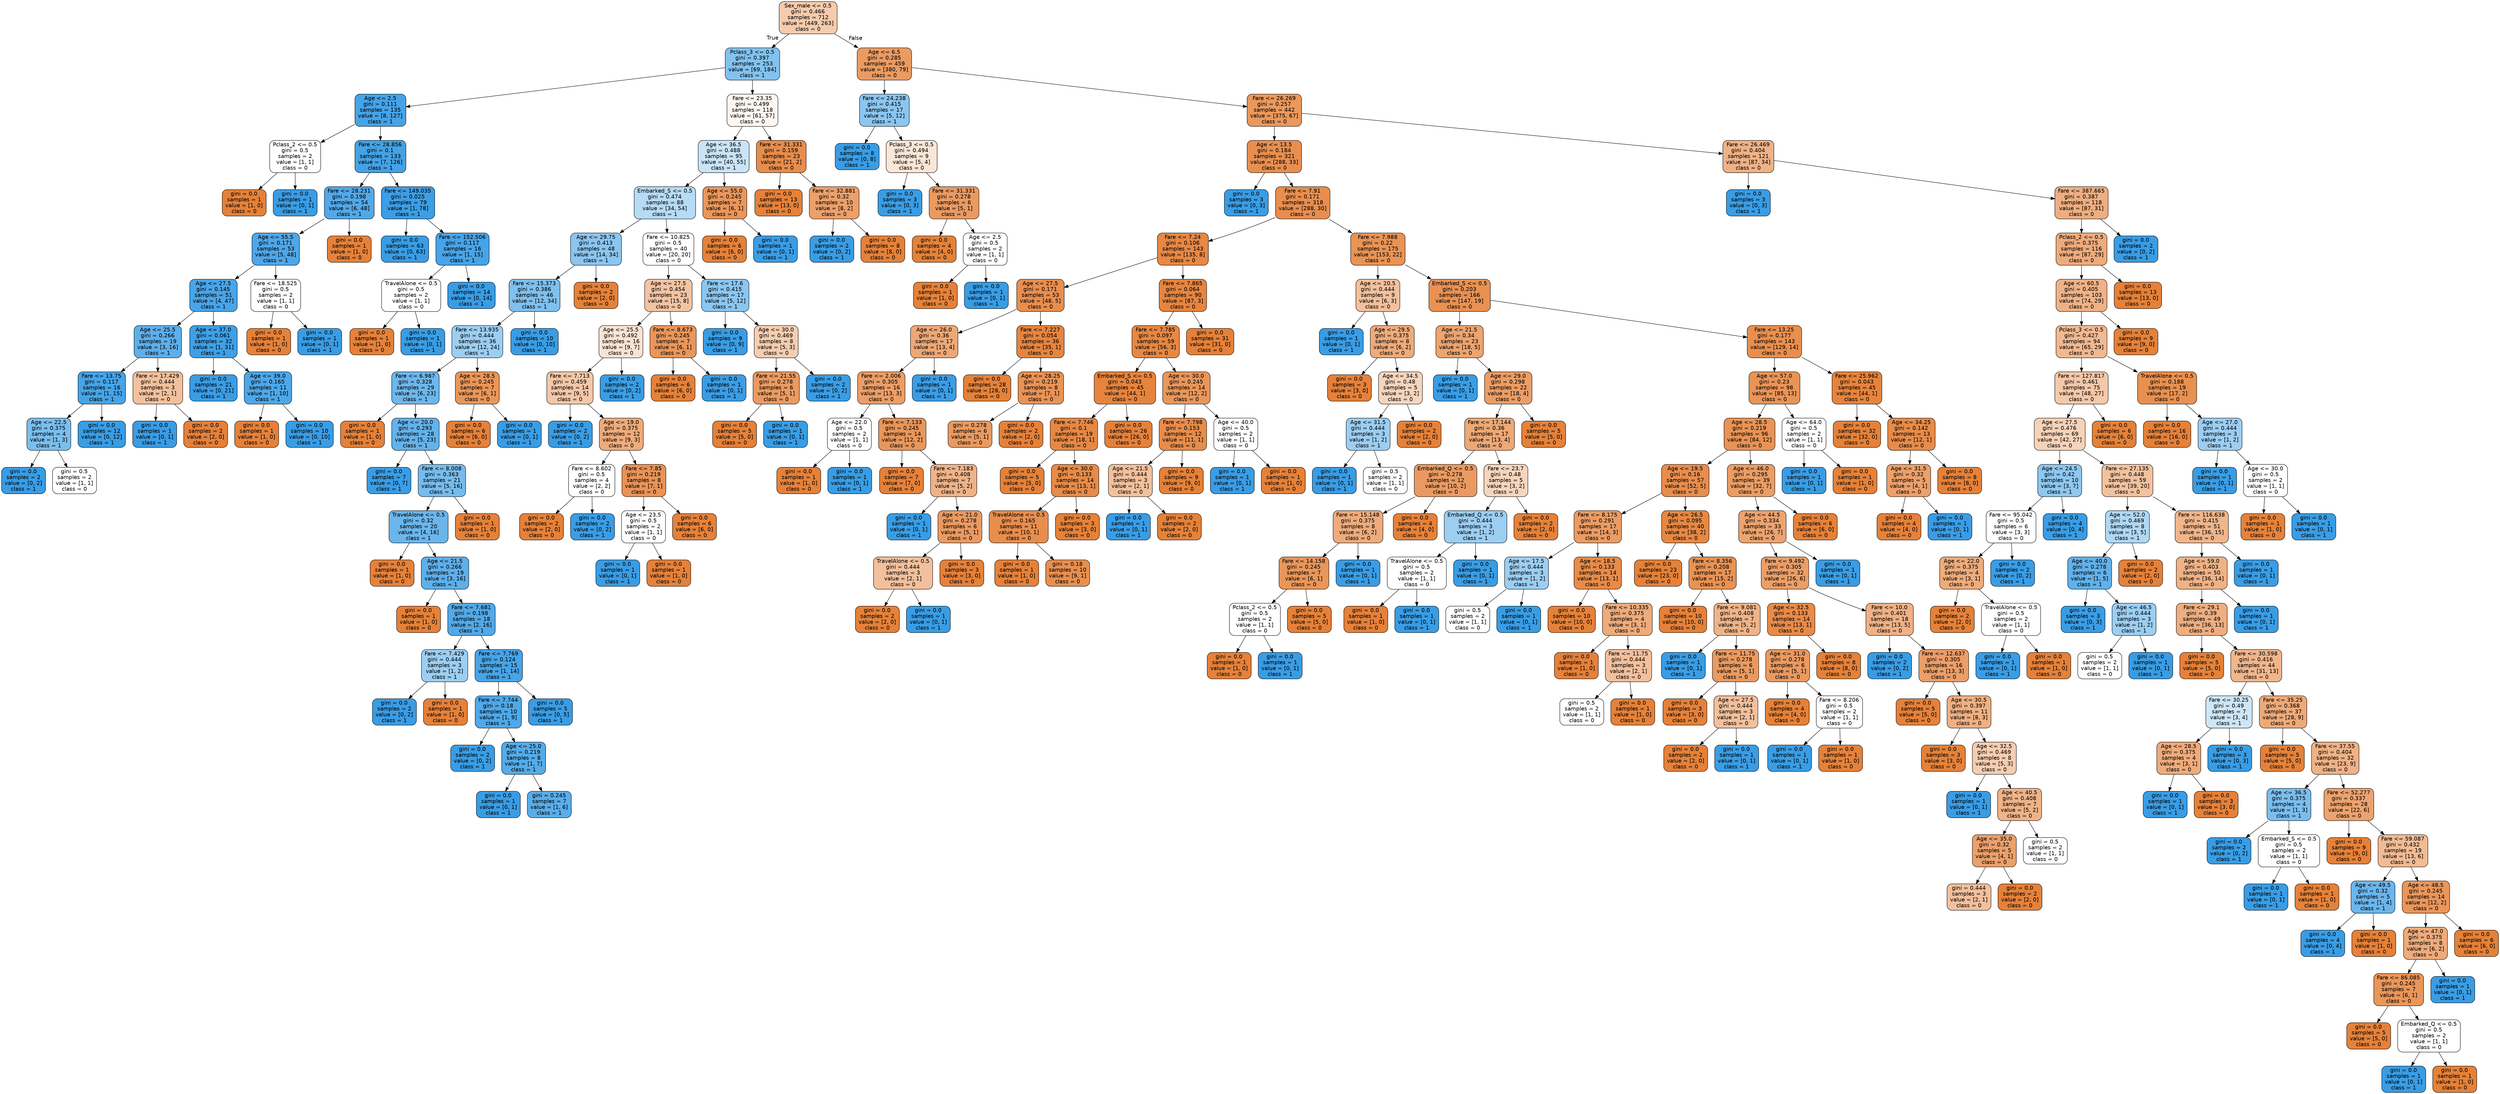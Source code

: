 digraph Tree {
node [shape=box, style="filled, rounded", color="black", fontname=helvetica] ;
edge [fontname=helvetica] ;
0 [label="Sex_male <= 0.5\ngini = 0.466\nsamples = 712\nvalue = [449, 263]\nclass = 0", fillcolor="#f4cbad"] ;
1 [label="Pclass_3 <= 0.5\ngini = 0.397\nsamples = 253\nvalue = [69, 184]\nclass = 1", fillcolor="#83c2ef"] ;
0 -> 1 [labeldistance=2.5, labelangle=45, headlabel="True"] ;
2 [label="Age <= 2.5\ngini = 0.111\nsamples = 135\nvalue = [8, 127]\nclass = 1", fillcolor="#45a3e7"] ;
1 -> 2 ;
3 [label="Pclass_2 <= 0.5\ngini = 0.5\nsamples = 2\nvalue = [1, 1]\nclass = 0", fillcolor="#ffffff"] ;
2 -> 3 ;
4 [label="gini = 0.0\nsamples = 1\nvalue = [1, 0]\nclass = 0", fillcolor="#e58139"] ;
3 -> 4 ;
5 [label="gini = 0.0\nsamples = 1\nvalue = [0, 1]\nclass = 1", fillcolor="#399de5"] ;
3 -> 5 ;
6 [label="Fare <= 28.856\ngini = 0.1\nsamples = 133\nvalue = [7, 126]\nclass = 1", fillcolor="#44a2e6"] ;
2 -> 6 ;
7 [label="Fare <= 28.231\ngini = 0.198\nsamples = 54\nvalue = [6, 48]\nclass = 1", fillcolor="#52a9e8"] ;
6 -> 7 ;
8 [label="Age <= 55.5\ngini = 0.171\nsamples = 53\nvalue = [5, 48]\nclass = 1", fillcolor="#4ea7e8"] ;
7 -> 8 ;
9 [label="Age <= 27.5\ngini = 0.145\nsamples = 51\nvalue = [4, 47]\nclass = 1", fillcolor="#4aa5e7"] ;
8 -> 9 ;
10 [label="Age <= 25.5\ngini = 0.266\nsamples = 19\nvalue = [3, 16]\nclass = 1", fillcolor="#5eafea"] ;
9 -> 10 ;
11 [label="Fare <= 13.75\ngini = 0.117\nsamples = 16\nvalue = [1, 15]\nclass = 1", fillcolor="#46a4e7"] ;
10 -> 11 ;
12 [label="Age <= 22.5\ngini = 0.375\nsamples = 4\nvalue = [1, 3]\nclass = 1", fillcolor="#7bbeee"] ;
11 -> 12 ;
13 [label="gini = 0.0\nsamples = 2\nvalue = [0, 2]\nclass = 1", fillcolor="#399de5"] ;
12 -> 13 ;
14 [label="gini = 0.5\nsamples = 2\nvalue = [1, 1]\nclass = 0", fillcolor="#ffffff"] ;
12 -> 14 ;
15 [label="gini = 0.0\nsamples = 12\nvalue = [0, 12]\nclass = 1", fillcolor="#399de5"] ;
11 -> 15 ;
16 [label="Fare <= 17.429\ngini = 0.444\nsamples = 3\nvalue = [2, 1]\nclass = 0", fillcolor="#f2c09c"] ;
10 -> 16 ;
17 [label="gini = 0.0\nsamples = 1\nvalue = [0, 1]\nclass = 1", fillcolor="#399de5"] ;
16 -> 17 ;
18 [label="gini = 0.0\nsamples = 2\nvalue = [2, 0]\nclass = 0", fillcolor="#e58139"] ;
16 -> 18 ;
19 [label="Age <= 37.0\ngini = 0.061\nsamples = 32\nvalue = [1, 31]\nclass = 1", fillcolor="#3fa0e6"] ;
9 -> 19 ;
20 [label="gini = 0.0\nsamples = 21\nvalue = [0, 21]\nclass = 1", fillcolor="#399de5"] ;
19 -> 20 ;
21 [label="Age <= 39.0\ngini = 0.165\nsamples = 11\nvalue = [1, 10]\nclass = 1", fillcolor="#4da7e8"] ;
19 -> 21 ;
22 [label="gini = 0.0\nsamples = 1\nvalue = [1, 0]\nclass = 0", fillcolor="#e58139"] ;
21 -> 22 ;
23 [label="gini = 0.0\nsamples = 10\nvalue = [0, 10]\nclass = 1", fillcolor="#399de5"] ;
21 -> 23 ;
24 [label="Fare <= 18.525\ngini = 0.5\nsamples = 2\nvalue = [1, 1]\nclass = 0", fillcolor="#ffffff"] ;
8 -> 24 ;
25 [label="gini = 0.0\nsamples = 1\nvalue = [1, 0]\nclass = 0", fillcolor="#e58139"] ;
24 -> 25 ;
26 [label="gini = 0.0\nsamples = 1\nvalue = [0, 1]\nclass = 1", fillcolor="#399de5"] ;
24 -> 26 ;
27 [label="gini = 0.0\nsamples = 1\nvalue = [1, 0]\nclass = 0", fillcolor="#e58139"] ;
7 -> 27 ;
28 [label="Fare <= 149.035\ngini = 0.025\nsamples = 79\nvalue = [1, 78]\nclass = 1", fillcolor="#3c9ee5"] ;
6 -> 28 ;
29 [label="gini = 0.0\nsamples = 63\nvalue = [0, 63]\nclass = 1", fillcolor="#399de5"] ;
28 -> 29 ;
30 [label="Fare <= 152.506\ngini = 0.117\nsamples = 16\nvalue = [1, 15]\nclass = 1", fillcolor="#46a4e7"] ;
28 -> 30 ;
31 [label="TravelAlone <= 0.5\ngini = 0.5\nsamples = 2\nvalue = [1, 1]\nclass = 0", fillcolor="#ffffff"] ;
30 -> 31 ;
32 [label="gini = 0.0\nsamples = 1\nvalue = [1, 0]\nclass = 0", fillcolor="#e58139"] ;
31 -> 32 ;
33 [label="gini = 0.0\nsamples = 1\nvalue = [0, 1]\nclass = 1", fillcolor="#399de5"] ;
31 -> 33 ;
34 [label="gini = 0.0\nsamples = 14\nvalue = [0, 14]\nclass = 1", fillcolor="#399de5"] ;
30 -> 34 ;
35 [label="Fare <= 23.35\ngini = 0.499\nsamples = 118\nvalue = [61, 57]\nclass = 0", fillcolor="#fdf7f2"] ;
1 -> 35 ;
36 [label="Age <= 36.5\ngini = 0.488\nsamples = 95\nvalue = [40, 55]\nclass = 1", fillcolor="#c9e4f8"] ;
35 -> 36 ;
37 [label="Embarked_S <= 0.5\ngini = 0.474\nsamples = 88\nvalue = [34, 54]\nclass = 1", fillcolor="#b6dbf5"] ;
36 -> 37 ;
38 [label="Age <= 29.75\ngini = 0.413\nsamples = 48\nvalue = [14, 34]\nclass = 1", fillcolor="#8bc5f0"] ;
37 -> 38 ;
39 [label="Fare <= 15.373\ngini = 0.386\nsamples = 46\nvalue = [12, 34]\nclass = 1", fillcolor="#7fc0ee"] ;
38 -> 39 ;
40 [label="Fare <= 13.935\ngini = 0.444\nsamples = 36\nvalue = [12, 24]\nclass = 1", fillcolor="#9ccef2"] ;
39 -> 40 ;
41 [label="Fare <= 6.987\ngini = 0.328\nsamples = 29\nvalue = [6, 23]\nclass = 1", fillcolor="#6db7ec"] ;
40 -> 41 ;
42 [label="gini = 0.0\nsamples = 1\nvalue = [1, 0]\nclass = 0", fillcolor="#e58139"] ;
41 -> 42 ;
43 [label="Age <= 20.0\ngini = 0.293\nsamples = 28\nvalue = [5, 23]\nclass = 1", fillcolor="#64b2eb"] ;
41 -> 43 ;
44 [label="gini = 0.0\nsamples = 7\nvalue = [0, 7]\nclass = 1", fillcolor="#399de5"] ;
43 -> 44 ;
45 [label="Fare <= 8.008\ngini = 0.363\nsamples = 21\nvalue = [5, 16]\nclass = 1", fillcolor="#77bced"] ;
43 -> 45 ;
46 [label="TravelAlone <= 0.5\ngini = 0.32\nsamples = 20\nvalue = [4, 16]\nclass = 1", fillcolor="#6ab6ec"] ;
45 -> 46 ;
47 [label="gini = 0.0\nsamples = 1\nvalue = [1, 0]\nclass = 0", fillcolor="#e58139"] ;
46 -> 47 ;
48 [label="Age <= 21.5\ngini = 0.266\nsamples = 19\nvalue = [3, 16]\nclass = 1", fillcolor="#5eafea"] ;
46 -> 48 ;
49 [label="gini = 0.0\nsamples = 1\nvalue = [1, 0]\nclass = 0", fillcolor="#e58139"] ;
48 -> 49 ;
50 [label="Fare <= 7.681\ngini = 0.198\nsamples = 18\nvalue = [2, 16]\nclass = 1", fillcolor="#52a9e8"] ;
48 -> 50 ;
51 [label="Fare <= 7.429\ngini = 0.444\nsamples = 3\nvalue = [1, 2]\nclass = 1", fillcolor="#9ccef2"] ;
50 -> 51 ;
52 [label="gini = 0.0\nsamples = 2\nvalue = [0, 2]\nclass = 1", fillcolor="#399de5"] ;
51 -> 52 ;
53 [label="gini = 0.0\nsamples = 1\nvalue = [1, 0]\nclass = 0", fillcolor="#e58139"] ;
51 -> 53 ;
54 [label="Fare <= 7.769\ngini = 0.124\nsamples = 15\nvalue = [1, 14]\nclass = 1", fillcolor="#47a4e7"] ;
50 -> 54 ;
55 [label="Fare <= 7.744\ngini = 0.18\nsamples = 10\nvalue = [1, 9]\nclass = 1", fillcolor="#4fa8e8"] ;
54 -> 55 ;
56 [label="gini = 0.0\nsamples = 2\nvalue = [0, 2]\nclass = 1", fillcolor="#399de5"] ;
55 -> 56 ;
57 [label="Age <= 25.0\ngini = 0.219\nsamples = 8\nvalue = [1, 7]\nclass = 1", fillcolor="#55abe9"] ;
55 -> 57 ;
58 [label="gini = 0.0\nsamples = 1\nvalue = [0, 1]\nclass = 1", fillcolor="#399de5"] ;
57 -> 58 ;
59 [label="gini = 0.245\nsamples = 7\nvalue = [1, 6]\nclass = 1", fillcolor="#5aade9"] ;
57 -> 59 ;
60 [label="gini = 0.0\nsamples = 5\nvalue = [0, 5]\nclass = 1", fillcolor="#399de5"] ;
54 -> 60 ;
61 [label="gini = 0.0\nsamples = 1\nvalue = [1, 0]\nclass = 0", fillcolor="#e58139"] ;
45 -> 61 ;
62 [label="Age <= 28.5\ngini = 0.245\nsamples = 7\nvalue = [6, 1]\nclass = 0", fillcolor="#e9965a"] ;
40 -> 62 ;
63 [label="gini = 0.0\nsamples = 6\nvalue = [6, 0]\nclass = 0", fillcolor="#e58139"] ;
62 -> 63 ;
64 [label="gini = 0.0\nsamples = 1\nvalue = [0, 1]\nclass = 1", fillcolor="#399de5"] ;
62 -> 64 ;
65 [label="gini = 0.0\nsamples = 10\nvalue = [0, 10]\nclass = 1", fillcolor="#399de5"] ;
39 -> 65 ;
66 [label="gini = 0.0\nsamples = 2\nvalue = [2, 0]\nclass = 0", fillcolor="#e58139"] ;
38 -> 66 ;
67 [label="Fare <= 10.825\ngini = 0.5\nsamples = 40\nvalue = [20, 20]\nclass = 0", fillcolor="#ffffff"] ;
37 -> 67 ;
68 [label="Age <= 27.5\ngini = 0.454\nsamples = 23\nvalue = [15, 8]\nclass = 0", fillcolor="#f3c4a3"] ;
67 -> 68 ;
69 [label="Age <= 25.5\ngini = 0.492\nsamples = 16\nvalue = [9, 7]\nclass = 0", fillcolor="#f9e3d3"] ;
68 -> 69 ;
70 [label="Fare <= 7.713\ngini = 0.459\nsamples = 14\nvalue = [9, 5]\nclass = 0", fillcolor="#f3c7a7"] ;
69 -> 70 ;
71 [label="gini = 0.0\nsamples = 2\nvalue = [0, 2]\nclass = 1", fillcolor="#399de5"] ;
70 -> 71 ;
72 [label="Age <= 19.0\ngini = 0.375\nsamples = 12\nvalue = [9, 3]\nclass = 0", fillcolor="#eeab7b"] ;
70 -> 72 ;
73 [label="Fare <= 8.602\ngini = 0.5\nsamples = 4\nvalue = [2, 2]\nclass = 0", fillcolor="#ffffff"] ;
72 -> 73 ;
74 [label="gini = 0.0\nsamples = 2\nvalue = [2, 0]\nclass = 0", fillcolor="#e58139"] ;
73 -> 74 ;
75 [label="gini = 0.0\nsamples = 2\nvalue = [0, 2]\nclass = 1", fillcolor="#399de5"] ;
73 -> 75 ;
76 [label="Fare <= 7.85\ngini = 0.219\nsamples = 8\nvalue = [7, 1]\nclass = 0", fillcolor="#e99355"] ;
72 -> 76 ;
77 [label="Age <= 23.5\ngini = 0.5\nsamples = 2\nvalue = [1, 1]\nclass = 0", fillcolor="#ffffff"] ;
76 -> 77 ;
78 [label="gini = 0.0\nsamples = 1\nvalue = [0, 1]\nclass = 1", fillcolor="#399de5"] ;
77 -> 78 ;
79 [label="gini = 0.0\nsamples = 1\nvalue = [1, 0]\nclass = 0", fillcolor="#e58139"] ;
77 -> 79 ;
80 [label="gini = 0.0\nsamples = 6\nvalue = [6, 0]\nclass = 0", fillcolor="#e58139"] ;
76 -> 80 ;
81 [label="gini = 0.0\nsamples = 2\nvalue = [0, 2]\nclass = 1", fillcolor="#399de5"] ;
69 -> 81 ;
82 [label="Fare <= 8.673\ngini = 0.245\nsamples = 7\nvalue = [6, 1]\nclass = 0", fillcolor="#e9965a"] ;
68 -> 82 ;
83 [label="gini = 0.0\nsamples = 6\nvalue = [6, 0]\nclass = 0", fillcolor="#e58139"] ;
82 -> 83 ;
84 [label="gini = 0.0\nsamples = 1\nvalue = [0, 1]\nclass = 1", fillcolor="#399de5"] ;
82 -> 84 ;
85 [label="Fare <= 17.6\ngini = 0.415\nsamples = 17\nvalue = [5, 12]\nclass = 1", fillcolor="#8bc6f0"] ;
67 -> 85 ;
86 [label="gini = 0.0\nsamples = 9\nvalue = [0, 9]\nclass = 1", fillcolor="#399de5"] ;
85 -> 86 ;
87 [label="Age <= 30.0\ngini = 0.469\nsamples = 8\nvalue = [5, 3]\nclass = 0", fillcolor="#f5cdb0"] ;
85 -> 87 ;
88 [label="Fare <= 21.55\ngini = 0.278\nsamples = 6\nvalue = [5, 1]\nclass = 0", fillcolor="#ea9a61"] ;
87 -> 88 ;
89 [label="gini = 0.0\nsamples = 5\nvalue = [5, 0]\nclass = 0", fillcolor="#e58139"] ;
88 -> 89 ;
90 [label="gini = 0.0\nsamples = 1\nvalue = [0, 1]\nclass = 1", fillcolor="#399de5"] ;
88 -> 90 ;
91 [label="gini = 0.0\nsamples = 2\nvalue = [0, 2]\nclass = 1", fillcolor="#399de5"] ;
87 -> 91 ;
92 [label="Age <= 55.0\ngini = 0.245\nsamples = 7\nvalue = [6, 1]\nclass = 0", fillcolor="#e9965a"] ;
36 -> 92 ;
93 [label="gini = 0.0\nsamples = 6\nvalue = [6, 0]\nclass = 0", fillcolor="#e58139"] ;
92 -> 93 ;
94 [label="gini = 0.0\nsamples = 1\nvalue = [0, 1]\nclass = 1", fillcolor="#399de5"] ;
92 -> 94 ;
95 [label="Fare <= 31.331\ngini = 0.159\nsamples = 23\nvalue = [21, 2]\nclass = 0", fillcolor="#e78d4c"] ;
35 -> 95 ;
96 [label="gini = 0.0\nsamples = 13\nvalue = [13, 0]\nclass = 0", fillcolor="#e58139"] ;
95 -> 96 ;
97 [label="Fare <= 32.881\ngini = 0.32\nsamples = 10\nvalue = [8, 2]\nclass = 0", fillcolor="#eca06a"] ;
95 -> 97 ;
98 [label="gini = 0.0\nsamples = 2\nvalue = [0, 2]\nclass = 1", fillcolor="#399de5"] ;
97 -> 98 ;
99 [label="gini = 0.0\nsamples = 8\nvalue = [8, 0]\nclass = 0", fillcolor="#e58139"] ;
97 -> 99 ;
100 [label="Age <= 6.5\ngini = 0.285\nsamples = 459\nvalue = [380, 79]\nclass = 0", fillcolor="#ea9b62"] ;
0 -> 100 [labeldistance=2.5, labelangle=-45, headlabel="False"] ;
101 [label="Fare <= 24.238\ngini = 0.415\nsamples = 17\nvalue = [5, 12]\nclass = 1", fillcolor="#8bc6f0"] ;
100 -> 101 ;
102 [label="gini = 0.0\nsamples = 8\nvalue = [0, 8]\nclass = 1", fillcolor="#399de5"] ;
101 -> 102 ;
103 [label="Pclass_3 <= 0.5\ngini = 0.494\nsamples = 9\nvalue = [5, 4]\nclass = 0", fillcolor="#fae6d7"] ;
101 -> 103 ;
104 [label="gini = 0.0\nsamples = 3\nvalue = [0, 3]\nclass = 1", fillcolor="#399de5"] ;
103 -> 104 ;
105 [label="Fare <= 31.331\ngini = 0.278\nsamples = 6\nvalue = [5, 1]\nclass = 0", fillcolor="#ea9a61"] ;
103 -> 105 ;
106 [label="gini = 0.0\nsamples = 4\nvalue = [4, 0]\nclass = 0", fillcolor="#e58139"] ;
105 -> 106 ;
107 [label="Age <= 2.5\ngini = 0.5\nsamples = 2\nvalue = [1, 1]\nclass = 0", fillcolor="#ffffff"] ;
105 -> 107 ;
108 [label="gini = 0.0\nsamples = 1\nvalue = [1, 0]\nclass = 0", fillcolor="#e58139"] ;
107 -> 108 ;
109 [label="gini = 0.0\nsamples = 1\nvalue = [0, 1]\nclass = 1", fillcolor="#399de5"] ;
107 -> 109 ;
110 [label="Fare <= 26.269\ngini = 0.257\nsamples = 442\nvalue = [375, 67]\nclass = 0", fillcolor="#ea985c"] ;
100 -> 110 ;
111 [label="Age <= 13.5\ngini = 0.184\nsamples = 321\nvalue = [288, 33]\nclass = 0", fillcolor="#e88f50"] ;
110 -> 111 ;
112 [label="gini = 0.0\nsamples = 3\nvalue = [0, 3]\nclass = 1", fillcolor="#399de5"] ;
111 -> 112 ;
113 [label="Fare <= 7.91\ngini = 0.171\nsamples = 318\nvalue = [288, 30]\nclass = 0", fillcolor="#e88e4e"] ;
111 -> 113 ;
114 [label="Fare <= 7.24\ngini = 0.106\nsamples = 143\nvalue = [135, 8]\nclass = 0", fillcolor="#e78845"] ;
113 -> 114 ;
115 [label="Age <= 27.5\ngini = 0.171\nsamples = 53\nvalue = [48, 5]\nclass = 0", fillcolor="#e88e4e"] ;
114 -> 115 ;
116 [label="Age <= 26.0\ngini = 0.36\nsamples = 17\nvalue = [13, 4]\nclass = 0", fillcolor="#eda876"] ;
115 -> 116 ;
117 [label="Fare <= 2.006\ngini = 0.305\nsamples = 16\nvalue = [13, 3]\nclass = 0", fillcolor="#eb9e67"] ;
116 -> 117 ;
118 [label="Age <= 22.0\ngini = 0.5\nsamples = 2\nvalue = [1, 1]\nclass = 0", fillcolor="#ffffff"] ;
117 -> 118 ;
119 [label="gini = 0.0\nsamples = 1\nvalue = [1, 0]\nclass = 0", fillcolor="#e58139"] ;
118 -> 119 ;
120 [label="gini = 0.0\nsamples = 1\nvalue = [0, 1]\nclass = 1", fillcolor="#399de5"] ;
118 -> 120 ;
121 [label="Fare <= 7.133\ngini = 0.245\nsamples = 14\nvalue = [12, 2]\nclass = 0", fillcolor="#e9965a"] ;
117 -> 121 ;
122 [label="gini = 0.0\nsamples = 7\nvalue = [7, 0]\nclass = 0", fillcolor="#e58139"] ;
121 -> 122 ;
123 [label="Fare <= 7.183\ngini = 0.408\nsamples = 7\nvalue = [5, 2]\nclass = 0", fillcolor="#efb388"] ;
121 -> 123 ;
124 [label="gini = 0.0\nsamples = 1\nvalue = [0, 1]\nclass = 1", fillcolor="#399de5"] ;
123 -> 124 ;
125 [label="Age <= 21.0\ngini = 0.278\nsamples = 6\nvalue = [5, 1]\nclass = 0", fillcolor="#ea9a61"] ;
123 -> 125 ;
126 [label="TravelAlone <= 0.5\ngini = 0.444\nsamples = 3\nvalue = [2, 1]\nclass = 0", fillcolor="#f2c09c"] ;
125 -> 126 ;
127 [label="gini = 0.0\nsamples = 2\nvalue = [2, 0]\nclass = 0", fillcolor="#e58139"] ;
126 -> 127 ;
128 [label="gini = 0.0\nsamples = 1\nvalue = [0, 1]\nclass = 1", fillcolor="#399de5"] ;
126 -> 128 ;
129 [label="gini = 0.0\nsamples = 3\nvalue = [3, 0]\nclass = 0", fillcolor="#e58139"] ;
125 -> 129 ;
130 [label="gini = 0.0\nsamples = 1\nvalue = [0, 1]\nclass = 1", fillcolor="#399de5"] ;
116 -> 130 ;
131 [label="Fare <= 7.227\ngini = 0.054\nsamples = 36\nvalue = [35, 1]\nclass = 0", fillcolor="#e6853f"] ;
115 -> 131 ;
132 [label="gini = 0.0\nsamples = 28\nvalue = [28, 0]\nclass = 0", fillcolor="#e58139"] ;
131 -> 132 ;
133 [label="Age <= 28.25\ngini = 0.219\nsamples = 8\nvalue = [7, 1]\nclass = 0", fillcolor="#e99355"] ;
131 -> 133 ;
134 [label="gini = 0.278\nsamples = 6\nvalue = [5, 1]\nclass = 0", fillcolor="#ea9a61"] ;
133 -> 134 ;
135 [label="gini = 0.0\nsamples = 2\nvalue = [2, 0]\nclass = 0", fillcolor="#e58139"] ;
133 -> 135 ;
136 [label="Fare <= 7.865\ngini = 0.064\nsamples = 90\nvalue = [87, 3]\nclass = 0", fillcolor="#e68540"] ;
114 -> 136 ;
137 [label="Fare <= 7.785\ngini = 0.097\nsamples = 59\nvalue = [56, 3]\nclass = 0", fillcolor="#e68844"] ;
136 -> 137 ;
138 [label="Embarked_S <= 0.5\ngini = 0.043\nsamples = 45\nvalue = [44, 1]\nclass = 0", fillcolor="#e6843d"] ;
137 -> 138 ;
139 [label="Fare <= 7.746\ngini = 0.1\nsamples = 19\nvalue = [18, 1]\nclass = 0", fillcolor="#e68844"] ;
138 -> 139 ;
140 [label="gini = 0.0\nsamples = 5\nvalue = [5, 0]\nclass = 0", fillcolor="#e58139"] ;
139 -> 140 ;
141 [label="Age <= 30.0\ngini = 0.133\nsamples = 14\nvalue = [13, 1]\nclass = 0", fillcolor="#e78b48"] ;
139 -> 141 ;
142 [label="TravelAlone <= 0.5\ngini = 0.165\nsamples = 11\nvalue = [10, 1]\nclass = 0", fillcolor="#e88e4d"] ;
141 -> 142 ;
143 [label="gini = 0.0\nsamples = 1\nvalue = [1, 0]\nclass = 0", fillcolor="#e58139"] ;
142 -> 143 ;
144 [label="gini = 0.18\nsamples = 10\nvalue = [9, 1]\nclass = 0", fillcolor="#e88f4f"] ;
142 -> 144 ;
145 [label="gini = 0.0\nsamples = 3\nvalue = [3, 0]\nclass = 0", fillcolor="#e58139"] ;
141 -> 145 ;
146 [label="gini = 0.0\nsamples = 26\nvalue = [26, 0]\nclass = 0", fillcolor="#e58139"] ;
138 -> 146 ;
147 [label="Age <= 30.0\ngini = 0.245\nsamples = 14\nvalue = [12, 2]\nclass = 0", fillcolor="#e9965a"] ;
137 -> 147 ;
148 [label="Fare <= 7.798\ngini = 0.153\nsamples = 12\nvalue = [11, 1]\nclass = 0", fillcolor="#e78c4b"] ;
147 -> 148 ;
149 [label="Age <= 21.5\ngini = 0.444\nsamples = 3\nvalue = [2, 1]\nclass = 0", fillcolor="#f2c09c"] ;
148 -> 149 ;
150 [label="gini = 0.0\nsamples = 1\nvalue = [0, 1]\nclass = 1", fillcolor="#399de5"] ;
149 -> 150 ;
151 [label="gini = 0.0\nsamples = 2\nvalue = [2, 0]\nclass = 0", fillcolor="#e58139"] ;
149 -> 151 ;
152 [label="gini = 0.0\nsamples = 9\nvalue = [9, 0]\nclass = 0", fillcolor="#e58139"] ;
148 -> 152 ;
153 [label="Age <= 40.0\ngini = 0.5\nsamples = 2\nvalue = [1, 1]\nclass = 0", fillcolor="#ffffff"] ;
147 -> 153 ;
154 [label="gini = 0.0\nsamples = 1\nvalue = [0, 1]\nclass = 1", fillcolor="#399de5"] ;
153 -> 154 ;
155 [label="gini = 0.0\nsamples = 1\nvalue = [1, 0]\nclass = 0", fillcolor="#e58139"] ;
153 -> 155 ;
156 [label="gini = 0.0\nsamples = 31\nvalue = [31, 0]\nclass = 0", fillcolor="#e58139"] ;
136 -> 156 ;
157 [label="Fare <= 7.988\ngini = 0.22\nsamples = 175\nvalue = [153, 22]\nclass = 0", fillcolor="#e99355"] ;
113 -> 157 ;
158 [label="Age <= 20.5\ngini = 0.444\nsamples = 9\nvalue = [6, 3]\nclass = 0", fillcolor="#f2c09c"] ;
157 -> 158 ;
159 [label="gini = 0.0\nsamples = 1\nvalue = [0, 1]\nclass = 1", fillcolor="#399de5"] ;
158 -> 159 ;
160 [label="Age <= 29.5\ngini = 0.375\nsamples = 8\nvalue = [6, 2]\nclass = 0", fillcolor="#eeab7b"] ;
158 -> 160 ;
161 [label="gini = 0.0\nsamples = 3\nvalue = [3, 0]\nclass = 0", fillcolor="#e58139"] ;
160 -> 161 ;
162 [label="Age <= 34.5\ngini = 0.48\nsamples = 5\nvalue = [3, 2]\nclass = 0", fillcolor="#f6d5bd"] ;
160 -> 162 ;
163 [label="Age <= 31.5\ngini = 0.444\nsamples = 3\nvalue = [1, 2]\nclass = 1", fillcolor="#9ccef2"] ;
162 -> 163 ;
164 [label="gini = 0.0\nsamples = 1\nvalue = [0, 1]\nclass = 1", fillcolor="#399de5"] ;
163 -> 164 ;
165 [label="gini = 0.5\nsamples = 2\nvalue = [1, 1]\nclass = 0", fillcolor="#ffffff"] ;
163 -> 165 ;
166 [label="gini = 0.0\nsamples = 2\nvalue = [2, 0]\nclass = 0", fillcolor="#e58139"] ;
162 -> 166 ;
167 [label="Embarked_S <= 0.5\ngini = 0.203\nsamples = 166\nvalue = [147, 19]\nclass = 0", fillcolor="#e89153"] ;
157 -> 167 ;
168 [label="Age <= 21.5\ngini = 0.34\nsamples = 23\nvalue = [18, 5]\nclass = 0", fillcolor="#eca470"] ;
167 -> 168 ;
169 [label="gini = 0.0\nsamples = 1\nvalue = [0, 1]\nclass = 1", fillcolor="#399de5"] ;
168 -> 169 ;
170 [label="Age <= 29.0\ngini = 0.298\nsamples = 22\nvalue = [18, 4]\nclass = 0", fillcolor="#eb9d65"] ;
168 -> 170 ;
171 [label="Fare <= 17.144\ngini = 0.36\nsamples = 17\nvalue = [13, 4]\nclass = 0", fillcolor="#eda876"] ;
170 -> 171 ;
172 [label="Embarked_Q <= 0.5\ngini = 0.278\nsamples = 12\nvalue = [10, 2]\nclass = 0", fillcolor="#ea9a61"] ;
171 -> 172 ;
173 [label="Fare <= 15.148\ngini = 0.375\nsamples = 8\nvalue = [6, 2]\nclass = 0", fillcolor="#eeab7b"] ;
172 -> 173 ;
174 [label="Fare <= 14.158\ngini = 0.245\nsamples = 7\nvalue = [6, 1]\nclass = 0", fillcolor="#e9965a"] ;
173 -> 174 ;
175 [label="Pclass_2 <= 0.5\ngini = 0.5\nsamples = 2\nvalue = [1, 1]\nclass = 0", fillcolor="#ffffff"] ;
174 -> 175 ;
176 [label="gini = 0.0\nsamples = 1\nvalue = [1, 0]\nclass = 0", fillcolor="#e58139"] ;
175 -> 176 ;
177 [label="gini = 0.0\nsamples = 1\nvalue = [0, 1]\nclass = 1", fillcolor="#399de5"] ;
175 -> 177 ;
178 [label="gini = 0.0\nsamples = 5\nvalue = [5, 0]\nclass = 0", fillcolor="#e58139"] ;
174 -> 178 ;
179 [label="gini = 0.0\nsamples = 1\nvalue = [0, 1]\nclass = 1", fillcolor="#399de5"] ;
173 -> 179 ;
180 [label="gini = 0.0\nsamples = 4\nvalue = [4, 0]\nclass = 0", fillcolor="#e58139"] ;
172 -> 180 ;
181 [label="Fare <= 23.7\ngini = 0.48\nsamples = 5\nvalue = [3, 2]\nclass = 0", fillcolor="#f6d5bd"] ;
171 -> 181 ;
182 [label="Embarked_Q <= 0.5\ngini = 0.444\nsamples = 3\nvalue = [1, 2]\nclass = 1", fillcolor="#9ccef2"] ;
181 -> 182 ;
183 [label="TravelAlone <= 0.5\ngini = 0.5\nsamples = 2\nvalue = [1, 1]\nclass = 0", fillcolor="#ffffff"] ;
182 -> 183 ;
184 [label="gini = 0.0\nsamples = 1\nvalue = [1, 0]\nclass = 0", fillcolor="#e58139"] ;
183 -> 184 ;
185 [label="gini = 0.0\nsamples = 1\nvalue = [0, 1]\nclass = 1", fillcolor="#399de5"] ;
183 -> 185 ;
186 [label="gini = 0.0\nsamples = 1\nvalue = [0, 1]\nclass = 1", fillcolor="#399de5"] ;
182 -> 186 ;
187 [label="gini = 0.0\nsamples = 2\nvalue = [2, 0]\nclass = 0", fillcolor="#e58139"] ;
181 -> 187 ;
188 [label="gini = 0.0\nsamples = 5\nvalue = [5, 0]\nclass = 0", fillcolor="#e58139"] ;
170 -> 188 ;
189 [label="Fare <= 13.25\ngini = 0.177\nsamples = 143\nvalue = [129, 14]\nclass = 0", fillcolor="#e88f4e"] ;
167 -> 189 ;
190 [label="Age <= 57.0\ngini = 0.23\nsamples = 98\nvalue = [85, 13]\nclass = 0", fillcolor="#e99457"] ;
189 -> 190 ;
191 [label="Age <= 28.5\ngini = 0.219\nsamples = 96\nvalue = [84, 12]\nclass = 0", fillcolor="#e99355"] ;
190 -> 191 ;
192 [label="Age <= 19.5\ngini = 0.16\nsamples = 57\nvalue = [52, 5]\nclass = 0", fillcolor="#e88d4c"] ;
191 -> 192 ;
193 [label="Fare <= 8.175\ngini = 0.291\nsamples = 17\nvalue = [14, 3]\nclass = 0", fillcolor="#eb9c63"] ;
192 -> 193 ;
194 [label="Age <= 17.5\ngini = 0.444\nsamples = 3\nvalue = [1, 2]\nclass = 1", fillcolor="#9ccef2"] ;
193 -> 194 ;
195 [label="gini = 0.5\nsamples = 2\nvalue = [1, 1]\nclass = 0", fillcolor="#ffffff"] ;
194 -> 195 ;
196 [label="gini = 0.0\nsamples = 1\nvalue = [0, 1]\nclass = 1", fillcolor="#399de5"] ;
194 -> 196 ;
197 [label="Age <= 18.5\ngini = 0.133\nsamples = 14\nvalue = [13, 1]\nclass = 0", fillcolor="#e78b48"] ;
193 -> 197 ;
198 [label="gini = 0.0\nsamples = 10\nvalue = [10, 0]\nclass = 0", fillcolor="#e58139"] ;
197 -> 198 ;
199 [label="Fare <= 10.335\ngini = 0.375\nsamples = 4\nvalue = [3, 1]\nclass = 0", fillcolor="#eeab7b"] ;
197 -> 199 ;
200 [label="gini = 0.0\nsamples = 1\nvalue = [1, 0]\nclass = 0", fillcolor="#e58139"] ;
199 -> 200 ;
201 [label="Fare <= 11.75\ngini = 0.444\nsamples = 3\nvalue = [2, 1]\nclass = 0", fillcolor="#f2c09c"] ;
199 -> 201 ;
202 [label="gini = 0.5\nsamples = 2\nvalue = [1, 1]\nclass = 0", fillcolor="#ffffff"] ;
201 -> 202 ;
203 [label="gini = 0.0\nsamples = 1\nvalue = [1, 0]\nclass = 0", fillcolor="#e58139"] ;
201 -> 203 ;
204 [label="Age <= 26.5\ngini = 0.095\nsamples = 40\nvalue = [38, 2]\nclass = 0", fillcolor="#e68843"] ;
192 -> 204 ;
205 [label="gini = 0.0\nsamples = 23\nvalue = [23, 0]\nclass = 0", fillcolor="#e58139"] ;
204 -> 205 ;
206 [label="Fare <= 8.356\ngini = 0.208\nsamples = 17\nvalue = [15, 2]\nclass = 0", fillcolor="#e89253"] ;
204 -> 206 ;
207 [label="gini = 0.0\nsamples = 10\nvalue = [10, 0]\nclass = 0", fillcolor="#e58139"] ;
206 -> 207 ;
208 [label="Fare <= 9.081\ngini = 0.408\nsamples = 7\nvalue = [5, 2]\nclass = 0", fillcolor="#efb388"] ;
206 -> 208 ;
209 [label="gini = 0.0\nsamples = 1\nvalue = [0, 1]\nclass = 1", fillcolor="#399de5"] ;
208 -> 209 ;
210 [label="Fare <= 11.75\ngini = 0.278\nsamples = 6\nvalue = [5, 1]\nclass = 0", fillcolor="#ea9a61"] ;
208 -> 210 ;
211 [label="gini = 0.0\nsamples = 3\nvalue = [3, 0]\nclass = 0", fillcolor="#e58139"] ;
210 -> 211 ;
212 [label="Age <= 27.5\ngini = 0.444\nsamples = 3\nvalue = [2, 1]\nclass = 0", fillcolor="#f2c09c"] ;
210 -> 212 ;
213 [label="gini = 0.0\nsamples = 2\nvalue = [2, 0]\nclass = 0", fillcolor="#e58139"] ;
212 -> 213 ;
214 [label="gini = 0.0\nsamples = 1\nvalue = [0, 1]\nclass = 1", fillcolor="#399de5"] ;
212 -> 214 ;
215 [label="Age <= 46.0\ngini = 0.295\nsamples = 39\nvalue = [32, 7]\nclass = 0", fillcolor="#eb9d64"] ;
191 -> 215 ;
216 [label="Age <= 44.5\ngini = 0.334\nsamples = 33\nvalue = [26, 7]\nclass = 0", fillcolor="#eca36e"] ;
215 -> 216 ;
217 [label="Fare <= 9.492\ngini = 0.305\nsamples = 32\nvalue = [26, 6]\nclass = 0", fillcolor="#eb9e67"] ;
216 -> 217 ;
218 [label="Age <= 32.5\ngini = 0.133\nsamples = 14\nvalue = [13, 1]\nclass = 0", fillcolor="#e78b48"] ;
217 -> 218 ;
219 [label="Age <= 31.0\ngini = 0.278\nsamples = 6\nvalue = [5, 1]\nclass = 0", fillcolor="#ea9a61"] ;
218 -> 219 ;
220 [label="gini = 0.0\nsamples = 4\nvalue = [4, 0]\nclass = 0", fillcolor="#e58139"] ;
219 -> 220 ;
221 [label="Fare <= 8.206\ngini = 0.5\nsamples = 2\nvalue = [1, 1]\nclass = 0", fillcolor="#ffffff"] ;
219 -> 221 ;
222 [label="gini = 0.0\nsamples = 1\nvalue = [0, 1]\nclass = 1", fillcolor="#399de5"] ;
221 -> 222 ;
223 [label="gini = 0.0\nsamples = 1\nvalue = [1, 0]\nclass = 0", fillcolor="#e58139"] ;
221 -> 223 ;
224 [label="gini = 0.0\nsamples = 8\nvalue = [8, 0]\nclass = 0", fillcolor="#e58139"] ;
218 -> 224 ;
225 [label="Fare <= 10.0\ngini = 0.401\nsamples = 18\nvalue = [13, 5]\nclass = 0", fillcolor="#efb185"] ;
217 -> 225 ;
226 [label="gini = 0.0\nsamples = 2\nvalue = [0, 2]\nclass = 1", fillcolor="#399de5"] ;
225 -> 226 ;
227 [label="Fare <= 12.637\ngini = 0.305\nsamples = 16\nvalue = [13, 3]\nclass = 0", fillcolor="#eb9e67"] ;
225 -> 227 ;
228 [label="gini = 0.0\nsamples = 5\nvalue = [5, 0]\nclass = 0", fillcolor="#e58139"] ;
227 -> 228 ;
229 [label="Age <= 30.5\ngini = 0.397\nsamples = 11\nvalue = [8, 3]\nclass = 0", fillcolor="#efb083"] ;
227 -> 229 ;
230 [label="gini = 0.0\nsamples = 3\nvalue = [3, 0]\nclass = 0", fillcolor="#e58139"] ;
229 -> 230 ;
231 [label="Age <= 32.5\ngini = 0.469\nsamples = 8\nvalue = [5, 3]\nclass = 0", fillcolor="#f5cdb0"] ;
229 -> 231 ;
232 [label="gini = 0.0\nsamples = 1\nvalue = [0, 1]\nclass = 1", fillcolor="#399de5"] ;
231 -> 232 ;
233 [label="Age <= 40.5\ngini = 0.408\nsamples = 7\nvalue = [5, 2]\nclass = 0", fillcolor="#efb388"] ;
231 -> 233 ;
234 [label="Age <= 35.0\ngini = 0.32\nsamples = 5\nvalue = [4, 1]\nclass = 0", fillcolor="#eca06a"] ;
233 -> 234 ;
235 [label="gini = 0.444\nsamples = 3\nvalue = [2, 1]\nclass = 0", fillcolor="#f2c09c"] ;
234 -> 235 ;
236 [label="gini = 0.0\nsamples = 2\nvalue = [2, 0]\nclass = 0", fillcolor="#e58139"] ;
234 -> 236 ;
237 [label="gini = 0.5\nsamples = 2\nvalue = [1, 1]\nclass = 0", fillcolor="#ffffff"] ;
233 -> 237 ;
238 [label="gini = 0.0\nsamples = 1\nvalue = [0, 1]\nclass = 1", fillcolor="#399de5"] ;
216 -> 238 ;
239 [label="gini = 0.0\nsamples = 6\nvalue = [6, 0]\nclass = 0", fillcolor="#e58139"] ;
215 -> 239 ;
240 [label="Age <= 64.0\ngini = 0.5\nsamples = 2\nvalue = [1, 1]\nclass = 0", fillcolor="#ffffff"] ;
190 -> 240 ;
241 [label="gini = 0.0\nsamples = 1\nvalue = [0, 1]\nclass = 1", fillcolor="#399de5"] ;
240 -> 241 ;
242 [label="gini = 0.0\nsamples = 1\nvalue = [1, 0]\nclass = 0", fillcolor="#e58139"] ;
240 -> 242 ;
243 [label="Fare <= 25.962\ngini = 0.043\nsamples = 45\nvalue = [44, 1]\nclass = 0", fillcolor="#e6843d"] ;
189 -> 243 ;
244 [label="gini = 0.0\nsamples = 32\nvalue = [32, 0]\nclass = 0", fillcolor="#e58139"] ;
243 -> 244 ;
245 [label="Age <= 34.25\ngini = 0.142\nsamples = 13\nvalue = [12, 1]\nclass = 0", fillcolor="#e78c49"] ;
243 -> 245 ;
246 [label="Age <= 31.5\ngini = 0.32\nsamples = 5\nvalue = [4, 1]\nclass = 0", fillcolor="#eca06a"] ;
245 -> 246 ;
247 [label="gini = 0.0\nsamples = 4\nvalue = [4, 0]\nclass = 0", fillcolor="#e58139"] ;
246 -> 247 ;
248 [label="gini = 0.0\nsamples = 1\nvalue = [0, 1]\nclass = 1", fillcolor="#399de5"] ;
246 -> 248 ;
249 [label="gini = 0.0\nsamples = 8\nvalue = [8, 0]\nclass = 0", fillcolor="#e58139"] ;
245 -> 249 ;
250 [label="Fare <= 26.469\ngini = 0.404\nsamples = 121\nvalue = [87, 34]\nclass = 0", fillcolor="#efb286"] ;
110 -> 250 ;
251 [label="gini = 0.0\nsamples = 3\nvalue = [0, 3]\nclass = 1", fillcolor="#399de5"] ;
250 -> 251 ;
252 [label="Fare <= 387.665\ngini = 0.387\nsamples = 118\nvalue = [87, 31]\nclass = 0", fillcolor="#eeae80"] ;
250 -> 252 ;
253 [label="Pclass_2 <= 0.5\ngini = 0.375\nsamples = 116\nvalue = [87, 29]\nclass = 0", fillcolor="#eeab7b"] ;
252 -> 253 ;
254 [label="Age <= 60.5\ngini = 0.405\nsamples = 103\nvalue = [74, 29]\nclass = 0", fillcolor="#efb287"] ;
253 -> 254 ;
255 [label="Pclass_3 <= 0.5\ngini = 0.427\nsamples = 94\nvalue = [65, 29]\nclass = 0", fillcolor="#f1b991"] ;
254 -> 255 ;
256 [label="Fare <= 127.817\ngini = 0.461\nsamples = 75\nvalue = [48, 27]\nclass = 0", fillcolor="#f4c8a8"] ;
255 -> 256 ;
257 [label="Age <= 27.5\ngini = 0.476\nsamples = 69\nvalue = [42, 27]\nclass = 0", fillcolor="#f6d2b8"] ;
256 -> 257 ;
258 [label="Age <= 24.5\ngini = 0.42\nsamples = 10\nvalue = [3, 7]\nclass = 1", fillcolor="#8ec7f0"] ;
257 -> 258 ;
259 [label="Fare <= 95.042\ngini = 0.5\nsamples = 6\nvalue = [3, 3]\nclass = 0", fillcolor="#ffffff"] ;
258 -> 259 ;
260 [label="Age <= 22.0\ngini = 0.375\nsamples = 4\nvalue = [3, 1]\nclass = 0", fillcolor="#eeab7b"] ;
259 -> 260 ;
261 [label="gini = 0.0\nsamples = 2\nvalue = [2, 0]\nclass = 0", fillcolor="#e58139"] ;
260 -> 261 ;
262 [label="TravelAlone <= 0.5\ngini = 0.5\nsamples = 2\nvalue = [1, 1]\nclass = 0", fillcolor="#ffffff"] ;
260 -> 262 ;
263 [label="gini = 0.0\nsamples = 1\nvalue = [0, 1]\nclass = 1", fillcolor="#399de5"] ;
262 -> 263 ;
264 [label="gini = 0.0\nsamples = 1\nvalue = [1, 0]\nclass = 0", fillcolor="#e58139"] ;
262 -> 264 ;
265 [label="gini = 0.0\nsamples = 2\nvalue = [0, 2]\nclass = 1", fillcolor="#399de5"] ;
259 -> 265 ;
266 [label="gini = 0.0\nsamples = 4\nvalue = [0, 4]\nclass = 1", fillcolor="#399de5"] ;
258 -> 266 ;
267 [label="Fare <= 27.135\ngini = 0.448\nsamples = 59\nvalue = [39, 20]\nclass = 0", fillcolor="#f2c29f"] ;
257 -> 267 ;
268 [label="Age <= 52.0\ngini = 0.469\nsamples = 8\nvalue = [3, 5]\nclass = 1", fillcolor="#b0d8f5"] ;
267 -> 268 ;
269 [label="Age <= 40.0\ngini = 0.278\nsamples = 6\nvalue = [1, 5]\nclass = 1", fillcolor="#61b1ea"] ;
268 -> 269 ;
270 [label="gini = 0.0\nsamples = 3\nvalue = [0, 3]\nclass = 1", fillcolor="#399de5"] ;
269 -> 270 ;
271 [label="Age <= 46.5\ngini = 0.444\nsamples = 3\nvalue = [1, 2]\nclass = 1", fillcolor="#9ccef2"] ;
269 -> 271 ;
272 [label="gini = 0.5\nsamples = 2\nvalue = [1, 1]\nclass = 0", fillcolor="#ffffff"] ;
271 -> 272 ;
273 [label="gini = 0.0\nsamples = 1\nvalue = [0, 1]\nclass = 1", fillcolor="#399de5"] ;
271 -> 273 ;
274 [label="gini = 0.0\nsamples = 2\nvalue = [2, 0]\nclass = 0", fillcolor="#e58139"] ;
268 -> 274 ;
275 [label="Fare <= 116.638\ngini = 0.415\nsamples = 51\nvalue = [36, 15]\nclass = 0", fillcolor="#f0b58b"] ;
267 -> 275 ;
276 [label="Age <= 59.0\ngini = 0.403\nsamples = 50\nvalue = [36, 14]\nclass = 0", fillcolor="#efb286"] ;
275 -> 276 ;
277 [label="Fare <= 29.1\ngini = 0.39\nsamples = 49\nvalue = [36, 13]\nclass = 0", fillcolor="#eeae80"] ;
276 -> 277 ;
278 [label="gini = 0.0\nsamples = 5\nvalue = [5, 0]\nclass = 0", fillcolor="#e58139"] ;
277 -> 278 ;
279 [label="Fare <= 30.598\ngini = 0.416\nsamples = 44\nvalue = [31, 13]\nclass = 0", fillcolor="#f0b68c"] ;
277 -> 279 ;
280 [label="Fare <= 30.25\ngini = 0.49\nsamples = 7\nvalue = [3, 4]\nclass = 1", fillcolor="#cee6f8"] ;
279 -> 280 ;
281 [label="Age <= 28.5\ngini = 0.375\nsamples = 4\nvalue = [3, 1]\nclass = 0", fillcolor="#eeab7b"] ;
280 -> 281 ;
282 [label="gini = 0.0\nsamples = 1\nvalue = [0, 1]\nclass = 1", fillcolor="#399de5"] ;
281 -> 282 ;
283 [label="gini = 0.0\nsamples = 3\nvalue = [3, 0]\nclass = 0", fillcolor="#e58139"] ;
281 -> 283 ;
284 [label="gini = 0.0\nsamples = 3\nvalue = [0, 3]\nclass = 1", fillcolor="#399de5"] ;
280 -> 284 ;
285 [label="Fare <= 35.25\ngini = 0.368\nsamples = 37\nvalue = [28, 9]\nclass = 0", fillcolor="#edaa79"] ;
279 -> 285 ;
286 [label="gini = 0.0\nsamples = 5\nvalue = [5, 0]\nclass = 0", fillcolor="#e58139"] ;
285 -> 286 ;
287 [label="Fare <= 37.55\ngini = 0.404\nsamples = 32\nvalue = [23, 9]\nclass = 0", fillcolor="#efb286"] ;
285 -> 287 ;
288 [label="Age <= 36.5\ngini = 0.375\nsamples = 4\nvalue = [1, 3]\nclass = 1", fillcolor="#7bbeee"] ;
287 -> 288 ;
289 [label="gini = 0.0\nsamples = 2\nvalue = [0, 2]\nclass = 1", fillcolor="#399de5"] ;
288 -> 289 ;
290 [label="Embarked_S <= 0.5\ngini = 0.5\nsamples = 2\nvalue = [1, 1]\nclass = 0", fillcolor="#ffffff"] ;
288 -> 290 ;
291 [label="gini = 0.0\nsamples = 1\nvalue = [0, 1]\nclass = 1", fillcolor="#399de5"] ;
290 -> 291 ;
292 [label="gini = 0.0\nsamples = 1\nvalue = [1, 0]\nclass = 0", fillcolor="#e58139"] ;
290 -> 292 ;
293 [label="Fare <= 52.277\ngini = 0.337\nsamples = 28\nvalue = [22, 6]\nclass = 0", fillcolor="#eca36f"] ;
287 -> 293 ;
294 [label="gini = 0.0\nsamples = 9\nvalue = [9, 0]\nclass = 0", fillcolor="#e58139"] ;
293 -> 294 ;
295 [label="Fare <= 59.087\ngini = 0.432\nsamples = 19\nvalue = [13, 6]\nclass = 0", fillcolor="#f1bb94"] ;
293 -> 295 ;
296 [label="Age <= 49.5\ngini = 0.32\nsamples = 5\nvalue = [1, 4]\nclass = 1", fillcolor="#6ab6ec"] ;
295 -> 296 ;
297 [label="gini = 0.0\nsamples = 4\nvalue = [0, 4]\nclass = 1", fillcolor="#399de5"] ;
296 -> 297 ;
298 [label="gini = 0.0\nsamples = 1\nvalue = [1, 0]\nclass = 0", fillcolor="#e58139"] ;
296 -> 298 ;
299 [label="Age <= 48.5\ngini = 0.245\nsamples = 14\nvalue = [12, 2]\nclass = 0", fillcolor="#e9965a"] ;
295 -> 299 ;
300 [label="Age <= 47.0\ngini = 0.375\nsamples = 8\nvalue = [6, 2]\nclass = 0", fillcolor="#eeab7b"] ;
299 -> 300 ;
301 [label="Fare <= 86.085\ngini = 0.245\nsamples = 7\nvalue = [6, 1]\nclass = 0", fillcolor="#e9965a"] ;
300 -> 301 ;
302 [label="gini = 0.0\nsamples = 5\nvalue = [5, 0]\nclass = 0", fillcolor="#e58139"] ;
301 -> 302 ;
303 [label="Embarked_Q <= 0.5\ngini = 0.5\nsamples = 2\nvalue = [1, 1]\nclass = 0", fillcolor="#ffffff"] ;
301 -> 303 ;
304 [label="gini = 0.0\nsamples = 1\nvalue = [0, 1]\nclass = 1", fillcolor="#399de5"] ;
303 -> 304 ;
305 [label="gini = 0.0\nsamples = 1\nvalue = [1, 0]\nclass = 0", fillcolor="#e58139"] ;
303 -> 305 ;
306 [label="gini = 0.0\nsamples = 1\nvalue = [0, 1]\nclass = 1", fillcolor="#399de5"] ;
300 -> 306 ;
307 [label="gini = 0.0\nsamples = 6\nvalue = [6, 0]\nclass = 0", fillcolor="#e58139"] ;
299 -> 307 ;
308 [label="gini = 0.0\nsamples = 1\nvalue = [0, 1]\nclass = 1", fillcolor="#399de5"] ;
276 -> 308 ;
309 [label="gini = 0.0\nsamples = 1\nvalue = [0, 1]\nclass = 1", fillcolor="#399de5"] ;
275 -> 309 ;
310 [label="gini = 0.0\nsamples = 6\nvalue = [6, 0]\nclass = 0", fillcolor="#e58139"] ;
256 -> 310 ;
311 [label="TravelAlone <= 0.5\ngini = 0.188\nsamples = 19\nvalue = [17, 2]\nclass = 0", fillcolor="#e89050"] ;
255 -> 311 ;
312 [label="gini = 0.0\nsamples = 16\nvalue = [16, 0]\nclass = 0", fillcolor="#e58139"] ;
311 -> 312 ;
313 [label="Age <= 27.0\ngini = 0.444\nsamples = 3\nvalue = [1, 2]\nclass = 1", fillcolor="#9ccef2"] ;
311 -> 313 ;
314 [label="gini = 0.0\nsamples = 1\nvalue = [0, 1]\nclass = 1", fillcolor="#399de5"] ;
313 -> 314 ;
315 [label="Age <= 30.0\ngini = 0.5\nsamples = 2\nvalue = [1, 1]\nclass = 0", fillcolor="#ffffff"] ;
313 -> 315 ;
316 [label="gini = 0.0\nsamples = 1\nvalue = [1, 0]\nclass = 0", fillcolor="#e58139"] ;
315 -> 316 ;
317 [label="gini = 0.0\nsamples = 1\nvalue = [0, 1]\nclass = 1", fillcolor="#399de5"] ;
315 -> 317 ;
318 [label="gini = 0.0\nsamples = 9\nvalue = [9, 0]\nclass = 0", fillcolor="#e58139"] ;
254 -> 318 ;
319 [label="gini = 0.0\nsamples = 13\nvalue = [13, 0]\nclass = 0", fillcolor="#e58139"] ;
253 -> 319 ;
320 [label="gini = 0.0\nsamples = 2\nvalue = [0, 2]\nclass = 1", fillcolor="#399de5"] ;
252 -> 320 ;
}